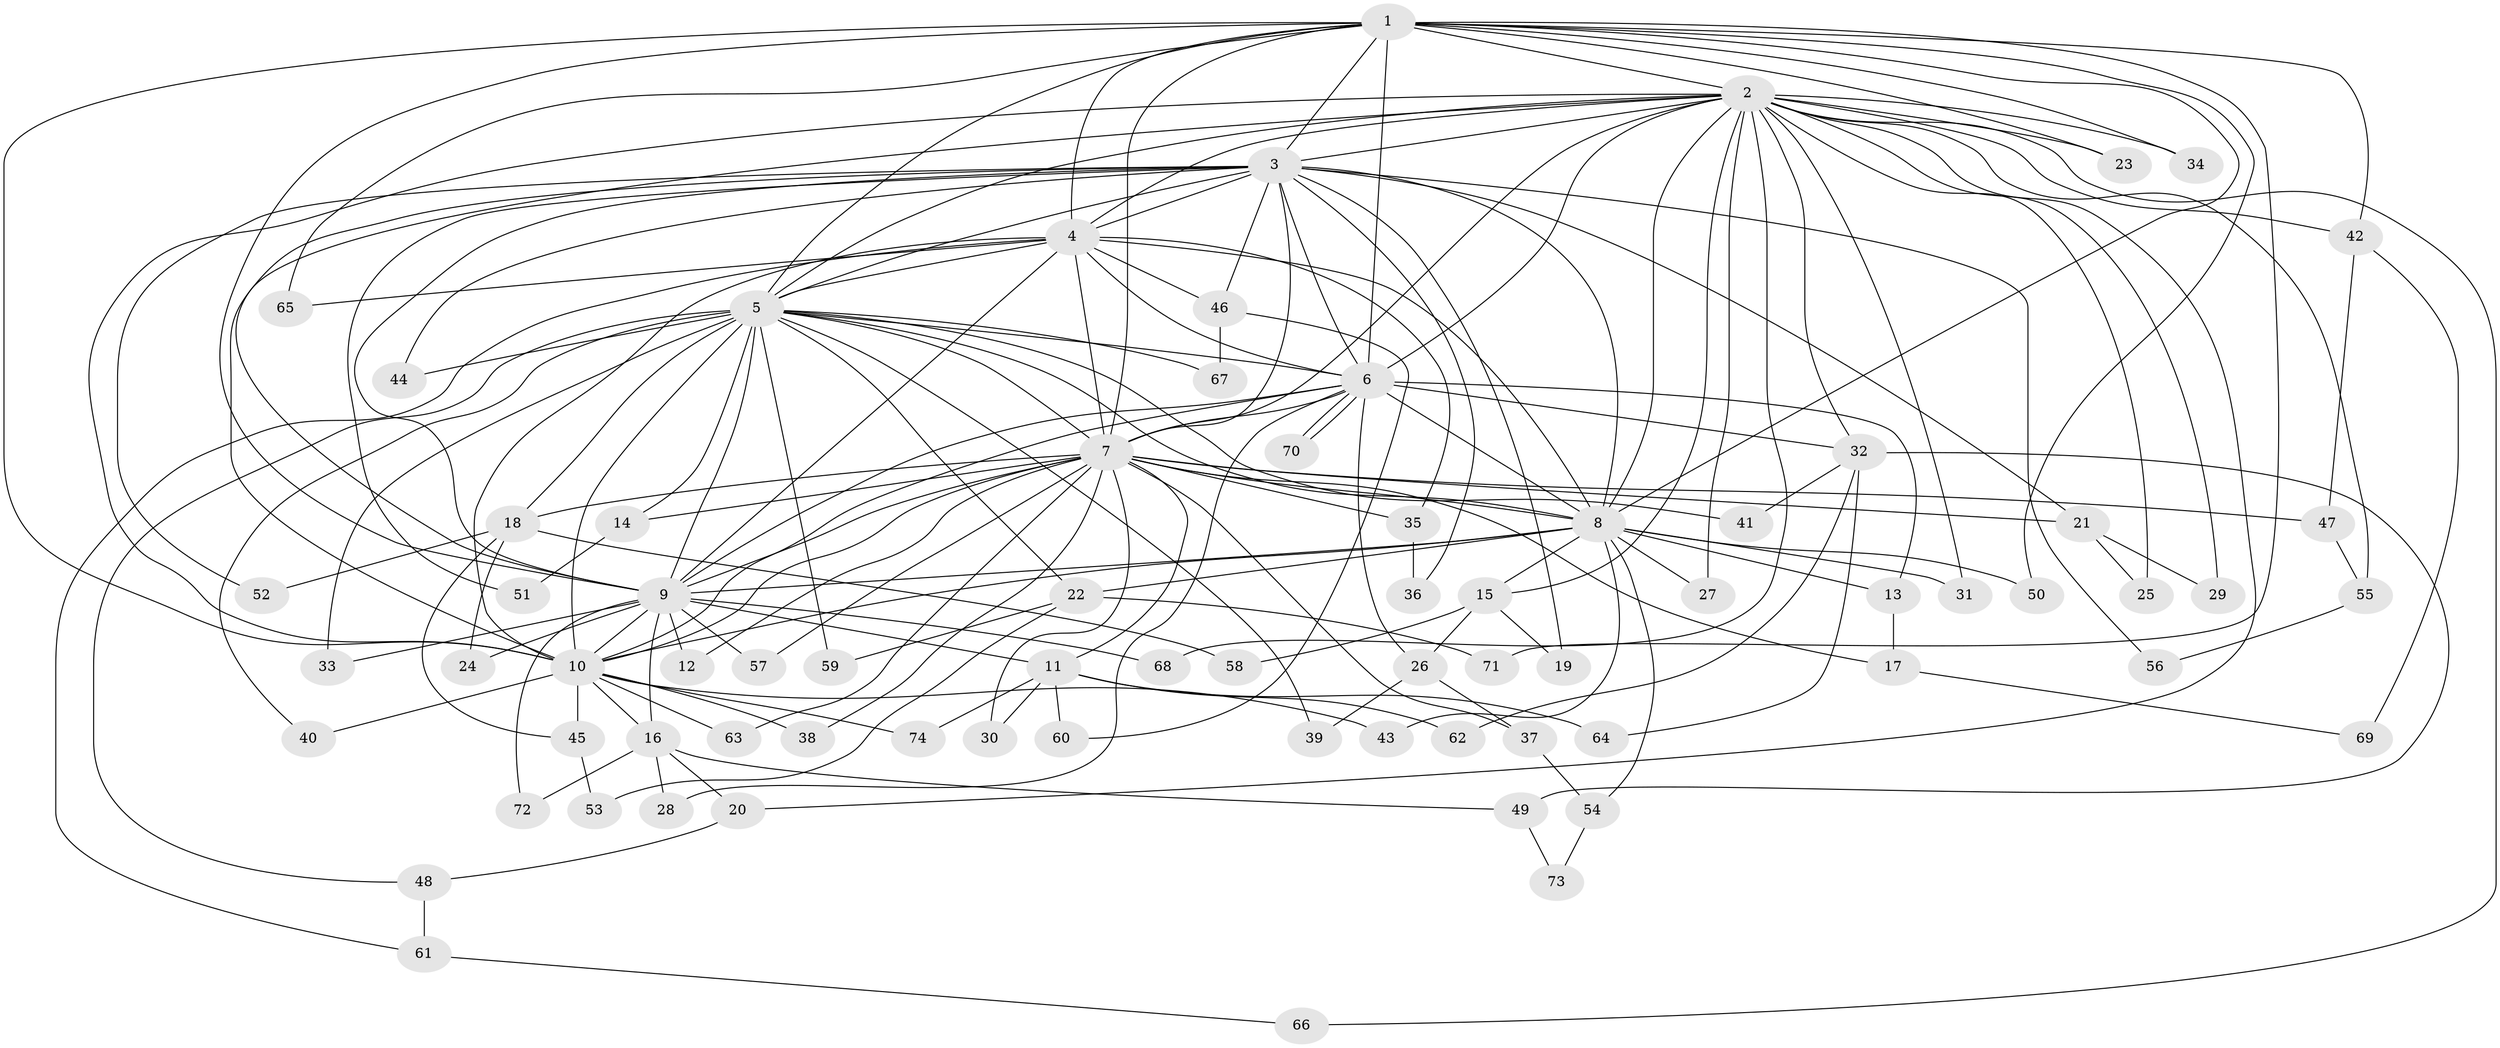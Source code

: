 // Generated by graph-tools (version 1.1) at 2025/14/03/09/25 04:14:00]
// undirected, 74 vertices, 173 edges
graph export_dot {
graph [start="1"]
  node [color=gray90,style=filled];
  1;
  2;
  3;
  4;
  5;
  6;
  7;
  8;
  9;
  10;
  11;
  12;
  13;
  14;
  15;
  16;
  17;
  18;
  19;
  20;
  21;
  22;
  23;
  24;
  25;
  26;
  27;
  28;
  29;
  30;
  31;
  32;
  33;
  34;
  35;
  36;
  37;
  38;
  39;
  40;
  41;
  42;
  43;
  44;
  45;
  46;
  47;
  48;
  49;
  50;
  51;
  52;
  53;
  54;
  55;
  56;
  57;
  58;
  59;
  60;
  61;
  62;
  63;
  64;
  65;
  66;
  67;
  68;
  69;
  70;
  71;
  72;
  73;
  74;
  1 -- 2;
  1 -- 3;
  1 -- 4;
  1 -- 5;
  1 -- 6;
  1 -- 7;
  1 -- 8;
  1 -- 9;
  1 -- 10;
  1 -- 23;
  1 -- 34;
  1 -- 42;
  1 -- 50;
  1 -- 65;
  1 -- 71;
  2 -- 3;
  2 -- 4;
  2 -- 5;
  2 -- 6;
  2 -- 7;
  2 -- 8;
  2 -- 9;
  2 -- 10;
  2 -- 15;
  2 -- 20;
  2 -- 23;
  2 -- 25;
  2 -- 27;
  2 -- 29;
  2 -- 31;
  2 -- 32;
  2 -- 34;
  2 -- 42;
  2 -- 55;
  2 -- 66;
  2 -- 68;
  3 -- 4;
  3 -- 5;
  3 -- 6;
  3 -- 7;
  3 -- 8;
  3 -- 9;
  3 -- 10;
  3 -- 19;
  3 -- 21;
  3 -- 36;
  3 -- 44;
  3 -- 46;
  3 -- 51;
  3 -- 52;
  3 -- 56;
  4 -- 5;
  4 -- 6;
  4 -- 7;
  4 -- 8;
  4 -- 9;
  4 -- 10;
  4 -- 35;
  4 -- 46;
  4 -- 61;
  4 -- 65;
  5 -- 6;
  5 -- 7;
  5 -- 8;
  5 -- 9;
  5 -- 10;
  5 -- 14;
  5 -- 18;
  5 -- 22;
  5 -- 33;
  5 -- 39;
  5 -- 40;
  5 -- 41;
  5 -- 44;
  5 -- 48;
  5 -- 59;
  5 -- 67;
  6 -- 7;
  6 -- 8;
  6 -- 9;
  6 -- 10;
  6 -- 13;
  6 -- 26;
  6 -- 28;
  6 -- 32;
  6 -- 70;
  6 -- 70;
  7 -- 8;
  7 -- 9;
  7 -- 10;
  7 -- 11;
  7 -- 12;
  7 -- 14;
  7 -- 17;
  7 -- 18;
  7 -- 21;
  7 -- 30;
  7 -- 35;
  7 -- 37;
  7 -- 38;
  7 -- 47;
  7 -- 57;
  7 -- 63;
  8 -- 9;
  8 -- 10;
  8 -- 13;
  8 -- 15;
  8 -- 22;
  8 -- 27;
  8 -- 31;
  8 -- 43;
  8 -- 50;
  8 -- 54;
  9 -- 10;
  9 -- 11;
  9 -- 12;
  9 -- 16;
  9 -- 24;
  9 -- 33;
  9 -- 57;
  9 -- 68;
  9 -- 72;
  10 -- 16;
  10 -- 38;
  10 -- 40;
  10 -- 43;
  10 -- 45;
  10 -- 63;
  10 -- 74;
  11 -- 30;
  11 -- 60;
  11 -- 62;
  11 -- 64;
  11 -- 74;
  13 -- 17;
  14 -- 51;
  15 -- 19;
  15 -- 26;
  15 -- 58;
  16 -- 20;
  16 -- 28;
  16 -- 49;
  16 -- 72;
  17 -- 69;
  18 -- 24;
  18 -- 45;
  18 -- 52;
  18 -- 58;
  20 -- 48;
  21 -- 25;
  21 -- 29;
  22 -- 53;
  22 -- 59;
  22 -- 71;
  26 -- 37;
  26 -- 39;
  32 -- 41;
  32 -- 49;
  32 -- 62;
  32 -- 64;
  35 -- 36;
  37 -- 54;
  42 -- 47;
  42 -- 69;
  45 -- 53;
  46 -- 60;
  46 -- 67;
  47 -- 55;
  48 -- 61;
  49 -- 73;
  54 -- 73;
  55 -- 56;
  61 -- 66;
}
